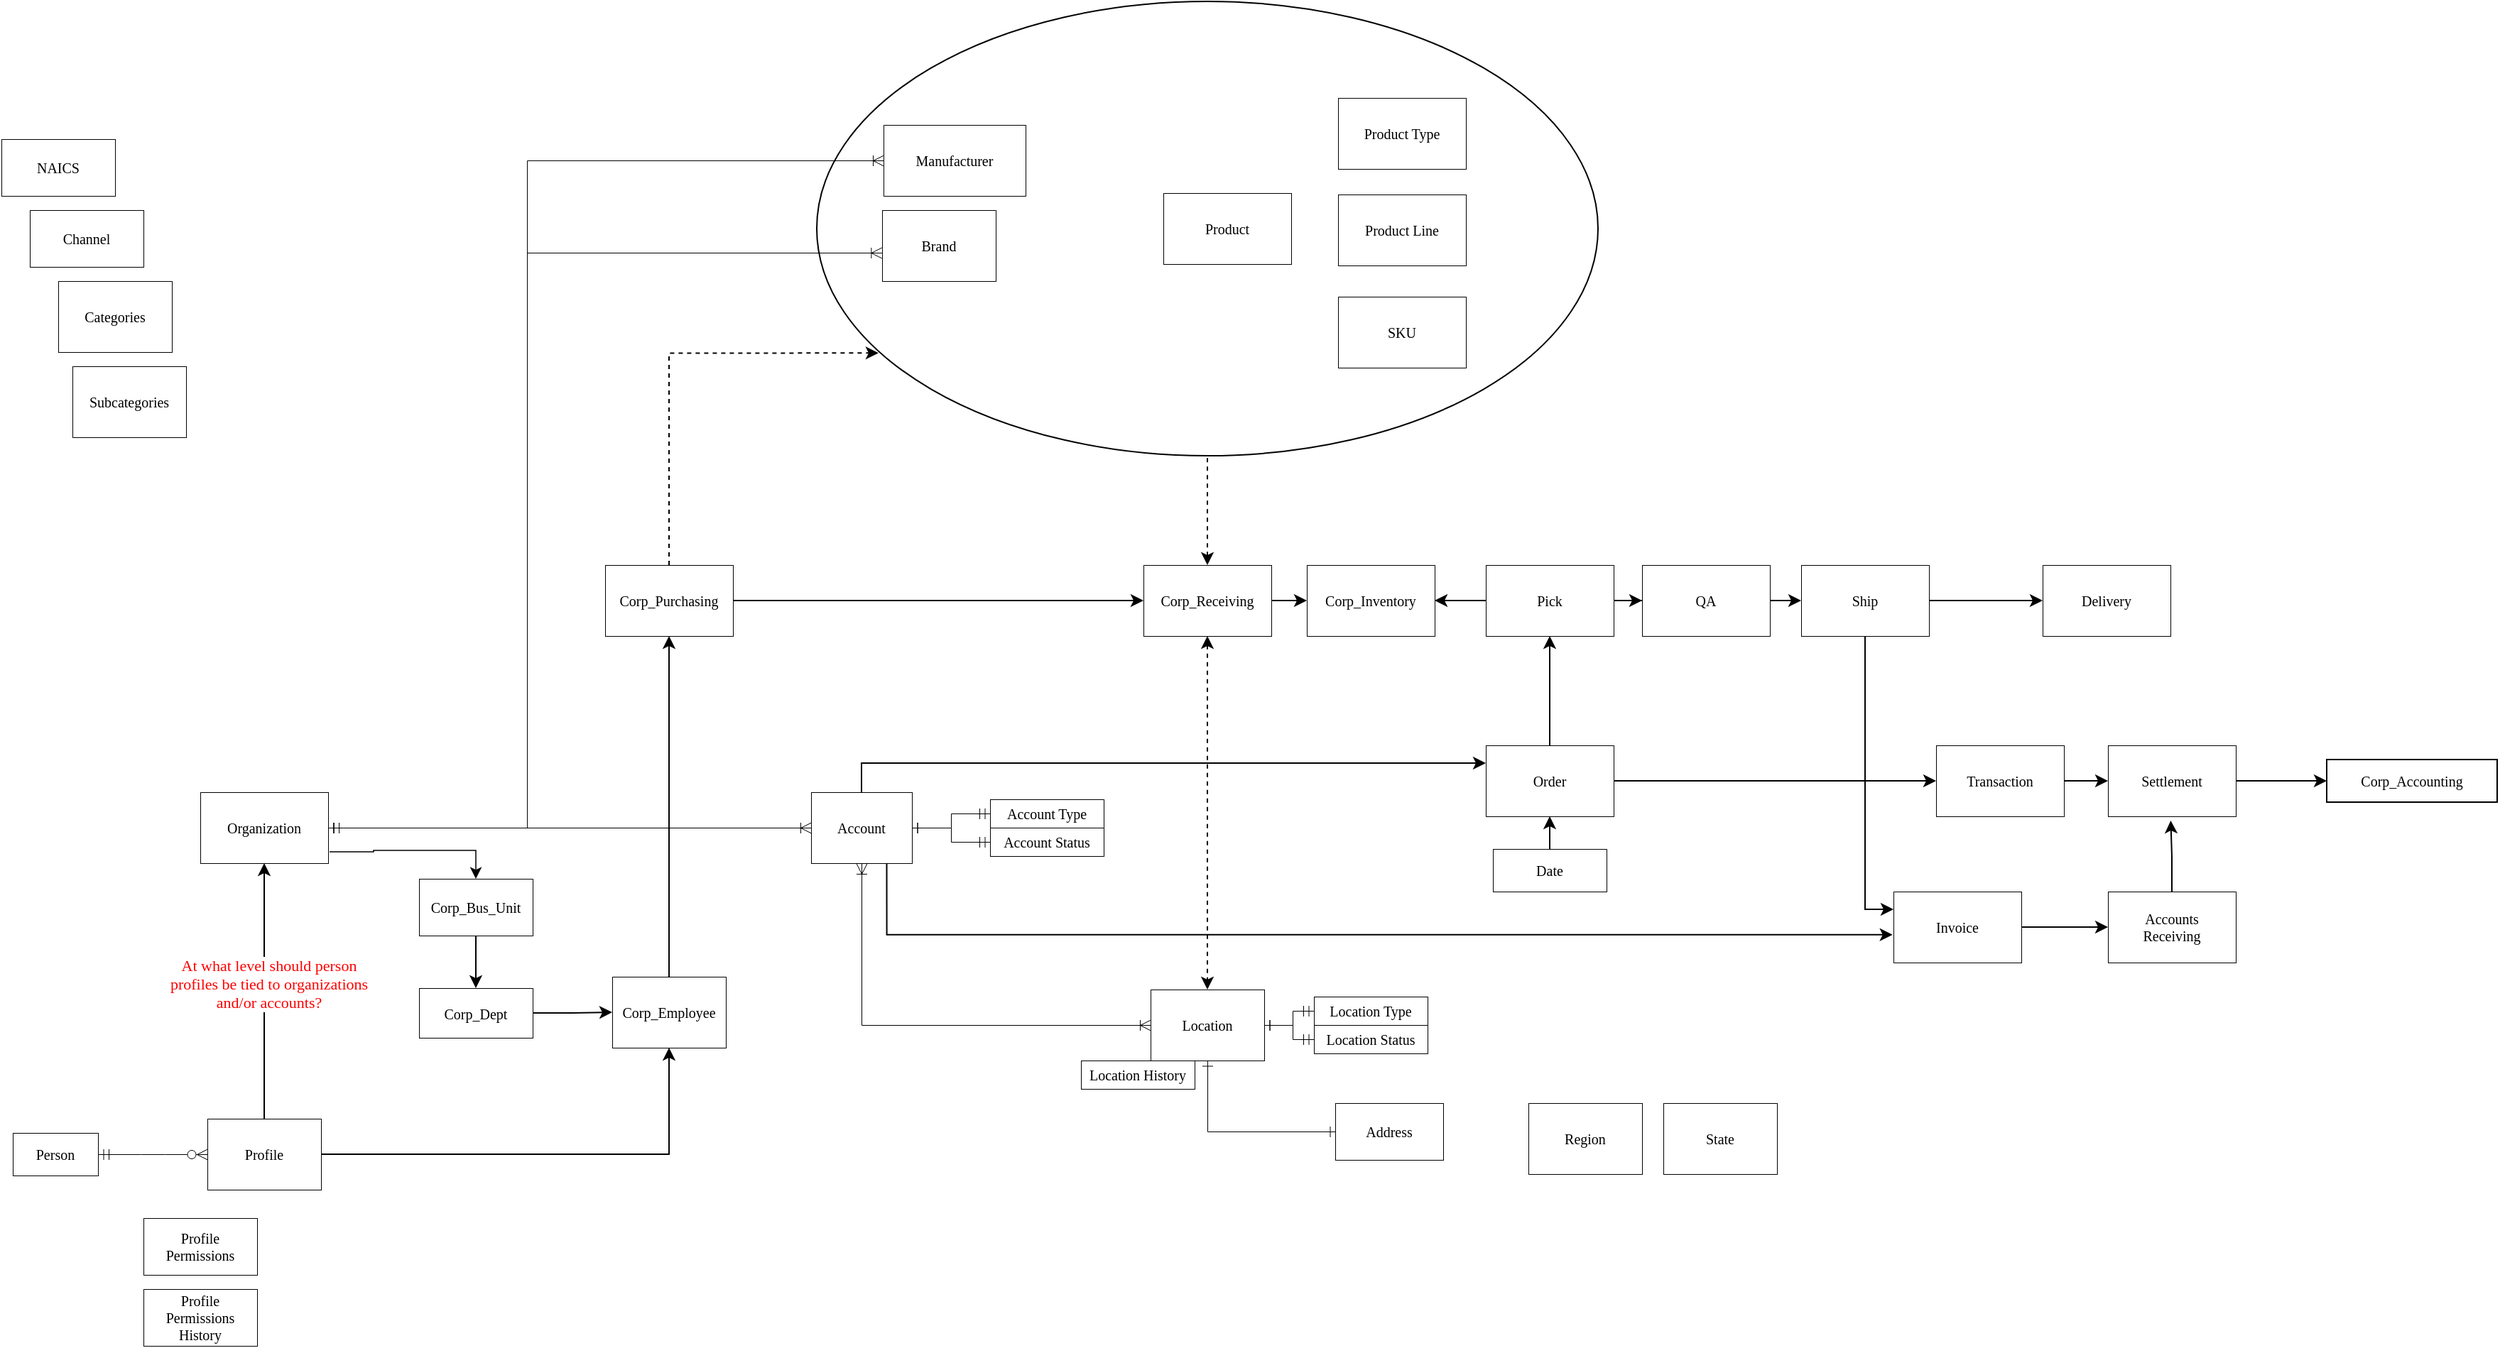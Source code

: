 <mxfile version="24.7.6">
  <diagram name="Conceptual-DM" id="KIrqLjhTBJLKY9A5fa0m">
    <mxGraphModel dx="1419" dy="1954" grid="1" gridSize="10" guides="1" tooltips="1" connect="1" arrows="1" fold="1" page="1" pageScale="1" pageWidth="850" pageHeight="1100" math="0" shadow="0">
      <root>
        <mxCell id="0" />
        <mxCell id="1" parent="0" />
        <mxCell id="O6WFtST-XG4hHvZRbEac-126" value="" style="ellipse;whiteSpace=wrap;html=1;fillColor=none;" vertex="1" parent="1">
          <mxGeometry x="844" y="-777" width="550" height="320" as="geometry" />
        </mxCell>
        <mxCell id="O6WFtST-XG4hHvZRbEac-8" value="Product" style="rounded=0;whiteSpace=wrap;html=1;strokeWidth=0.5;fontStyle=0;fontSize=10;fontFamily=Times New Roman;" vertex="1" parent="1">
          <mxGeometry x="1088" y="-642" width="90" height="50" as="geometry" />
        </mxCell>
        <mxCell id="O6WFtST-XG4hHvZRbEac-46" style="edgeStyle=orthogonalEdgeStyle;rounded=0;orthogonalLoop=1;jettySize=auto;html=1;exitX=1;exitY=0.5;exitDx=0;exitDy=0;entryX=0;entryY=0.5;entryDx=0;entryDy=0;startArrow=ERmandOne;startFill=0;endArrow=ERoneToMany;endFill=0;strokeWidth=0.5;" edge="1" parent="1" source="O6WFtST-XG4hHvZRbEac-9" target="O6WFtST-XG4hHvZRbEac-13">
          <mxGeometry relative="1" as="geometry" />
        </mxCell>
        <mxCell id="O6WFtST-XG4hHvZRbEac-71" style="edgeStyle=orthogonalEdgeStyle;rounded=0;orthogonalLoop=1;jettySize=auto;html=1;exitX=1.011;exitY=0.84;exitDx=0;exitDy=0;entryX=0.5;entryY=0;entryDx=0;entryDy=0;strokeWidth=0.75;exitPerimeter=0;" edge="1" parent="1" source="O6WFtST-XG4hHvZRbEac-9" target="O6WFtST-XG4hHvZRbEac-27">
          <mxGeometry relative="1" as="geometry" />
        </mxCell>
        <mxCell id="O6WFtST-XG4hHvZRbEac-9" value="Organization" style="rounded=0;whiteSpace=wrap;html=1;strokeWidth=0.5;fontStyle=0;fontSize=10;fontFamily=Times New Roman;" vertex="1" parent="1">
          <mxGeometry x="410" y="-220" width="90" height="50" as="geometry" />
        </mxCell>
        <mxCell id="O6WFtST-XG4hHvZRbEac-10" value="Person" style="rounded=0;whiteSpace=wrap;html=1;strokeWidth=0.5;fontStyle=0;fontSize=10;fontFamily=Times New Roman;" vertex="1" parent="1">
          <mxGeometry x="278" y="20" width="60" height="30" as="geometry" />
        </mxCell>
        <mxCell id="O6WFtST-XG4hHvZRbEac-87" style="edgeStyle=orthogonalEdgeStyle;rounded=0;orthogonalLoop=1;jettySize=auto;html=1;entryX=0.5;entryY=1;entryDx=0;entryDy=0;" edge="1" parent="1" source="O6WFtST-XG4hHvZRbEac-12" target="O6WFtST-XG4hHvZRbEac-9">
          <mxGeometry relative="1" as="geometry" />
        </mxCell>
        <mxCell id="O6WFtST-XG4hHvZRbEac-88" value="&lt;font color=&quot;#ff0000&quot; face=&quot;Times New Roman&quot;&gt;At what level should person &lt;br&gt;profiles be tied to organizations&lt;br&gt; and/or accounts?&lt;br&gt;&lt;/font&gt;" style="edgeLabel;html=1;align=center;verticalAlign=middle;resizable=0;points=[];" vertex="1" connectable="0" parent="O6WFtST-XG4hHvZRbEac-87">
          <mxGeometry x="0.058" y="-3" relative="1" as="geometry">
            <mxPoint as="offset" />
          </mxGeometry>
        </mxCell>
        <mxCell id="O6WFtST-XG4hHvZRbEac-92" style="edgeStyle=orthogonalEdgeStyle;rounded=0;orthogonalLoop=1;jettySize=auto;html=1;entryX=0.5;entryY=1;entryDx=0;entryDy=0;" edge="1" parent="1" source="O6WFtST-XG4hHvZRbEac-12" target="O6WFtST-XG4hHvZRbEac-25">
          <mxGeometry relative="1" as="geometry" />
        </mxCell>
        <mxCell id="O6WFtST-XG4hHvZRbEac-12" value="Profile" style="rounded=0;whiteSpace=wrap;html=1;strokeWidth=0.5;fontStyle=0;fontSize=10;fontFamily=Times New Roman;" vertex="1" parent="1">
          <mxGeometry x="415" y="10" width="80" height="50" as="geometry" />
        </mxCell>
        <mxCell id="O6WFtST-XG4hHvZRbEac-49" style="edgeStyle=orthogonalEdgeStyle;rounded=0;orthogonalLoop=1;jettySize=auto;html=1;exitX=1;exitY=0.5;exitDx=0;exitDy=0;startArrow=ERone;startFill=0;strokeWidth=0.5;endArrow=ERmandOne;endFill=0;" edge="1" parent="1" source="O6WFtST-XG4hHvZRbEac-13" target="O6WFtST-XG4hHvZRbEac-41">
          <mxGeometry relative="1" as="geometry" />
        </mxCell>
        <mxCell id="O6WFtST-XG4hHvZRbEac-82" style="edgeStyle=orthogonalEdgeStyle;rounded=0;orthogonalLoop=1;jettySize=auto;html=1;entryX=0;entryY=0.5;entryDx=0;entryDy=0;startArrow=ERoneToMany;startFill=0;endArrow=ERoneToMany;endFill=0;strokeWidth=0.5;exitX=0.5;exitY=1;exitDx=0;exitDy=0;" edge="1" parent="1" source="O6WFtST-XG4hHvZRbEac-13" target="O6WFtST-XG4hHvZRbEac-63">
          <mxGeometry relative="1" as="geometry">
            <mxPoint x="880" y="-90" as="sourcePoint" />
          </mxGeometry>
        </mxCell>
        <mxCell id="O6WFtST-XG4hHvZRbEac-115" style="edgeStyle=orthogonalEdgeStyle;rounded=0;orthogonalLoop=1;jettySize=auto;html=1;exitX=0.5;exitY=0;exitDx=0;exitDy=0;entryX=0;entryY=0.25;entryDx=0;entryDy=0;" edge="1" parent="1" source="O6WFtST-XG4hHvZRbEac-13" target="O6WFtST-XG4hHvZRbEac-36">
          <mxGeometry relative="1" as="geometry" />
        </mxCell>
        <mxCell id="O6WFtST-XG4hHvZRbEac-13" value="Account" style="rounded=0;whiteSpace=wrap;html=1;strokeWidth=0.5;fontStyle=0;fontSize=10;fontFamily=Times New Roman;" vertex="1" parent="1">
          <mxGeometry x="840" y="-220" width="71" height="50" as="geometry" />
        </mxCell>
        <mxCell id="O6WFtST-XG4hHvZRbEac-16" value="Categories" style="rounded=0;whiteSpace=wrap;html=1;strokeWidth=0.5;fontStyle=0;fontSize=10;fontFamily=Times New Roman;" vertex="1" parent="1">
          <mxGeometry x="310" y="-580" width="80" height="50" as="geometry" />
        </mxCell>
        <mxCell id="O6WFtST-XG4hHvZRbEac-17" value="Brand" style="rounded=0;whiteSpace=wrap;html=1;strokeWidth=0.5;fontStyle=0;fontSize=10;fontFamily=Times New Roman;" vertex="1" parent="1">
          <mxGeometry x="890" y="-630" width="80" height="50" as="geometry" />
        </mxCell>
        <mxCell id="O6WFtST-XG4hHvZRbEac-18" value="Manufacturer" style="rounded=0;whiteSpace=wrap;html=1;strokeWidth=0.5;fontStyle=0;fontSize=10;fontFamily=Times New Roman;" vertex="1" parent="1">
          <mxGeometry x="891" y="-690" width="100" height="50" as="geometry" />
        </mxCell>
        <mxCell id="O6WFtST-XG4hHvZRbEac-20" value="" style="edgeStyle=entityRelationEdgeStyle;fontSize=12;html=1;endArrow=ERzeroToMany;startArrow=ERmandOne;rounded=0;strokeWidth=0.5;exitX=1;exitY=0.5;exitDx=0;exitDy=0;entryX=0;entryY=0.5;entryDx=0;entryDy=0;" edge="1" parent="1" source="O6WFtST-XG4hHvZRbEac-10" target="O6WFtST-XG4hHvZRbEac-12">
          <mxGeometry width="100" height="100" relative="1" as="geometry">
            <mxPoint x="350" y="220" as="sourcePoint" />
            <mxPoint x="450" y="120" as="targetPoint" />
          </mxGeometry>
        </mxCell>
        <mxCell id="O6WFtST-XG4hHvZRbEac-21" value="NAICS" style="rounded=0;whiteSpace=wrap;html=1;strokeWidth=0.5;fontStyle=0;fontSize=10;fontFamily=Times New Roman;" vertex="1" parent="1">
          <mxGeometry x="270" y="-680" width="80" height="40" as="geometry" />
        </mxCell>
        <mxCell id="O6WFtST-XG4hHvZRbEac-22" value="Address" style="rounded=0;whiteSpace=wrap;html=1;strokeWidth=0.5;fontStyle=0;fontSize=10;fontFamily=Times New Roman;" vertex="1" parent="1">
          <mxGeometry x="1209" y="-1" width="76" height="40" as="geometry" />
        </mxCell>
        <mxCell id="O6WFtST-XG4hHvZRbEac-23" value="Subcategories" style="rounded=0;whiteSpace=wrap;html=1;strokeWidth=0.5;fontStyle=0;fontSize=10;fontFamily=Times New Roman;" vertex="1" parent="1">
          <mxGeometry x="320" y="-520" width="80" height="50" as="geometry" />
        </mxCell>
        <mxCell id="O6WFtST-XG4hHvZRbEac-24" value="SKU" style="rounded=0;whiteSpace=wrap;html=1;strokeWidth=0.5;fontStyle=0;fontSize=10;fontFamily=Times New Roman;" vertex="1" parent="1">
          <mxGeometry x="1211" y="-569" width="90" height="50" as="geometry" />
        </mxCell>
        <mxCell id="O6WFtST-XG4hHvZRbEac-93" style="edgeStyle=orthogonalEdgeStyle;rounded=0;orthogonalLoop=1;jettySize=auto;html=1;entryX=0.5;entryY=1;entryDx=0;entryDy=0;" edge="1" parent="1" source="O6WFtST-XG4hHvZRbEac-25" target="O6WFtST-XG4hHvZRbEac-30">
          <mxGeometry relative="1" as="geometry" />
        </mxCell>
        <mxCell id="O6WFtST-XG4hHvZRbEac-25" value="Corp_Employee" style="rounded=0;whiteSpace=wrap;html=1;strokeWidth=0.5;fontStyle=0;fontSize=10;fontFamily=Times New Roman;" vertex="1" parent="1">
          <mxGeometry x="700" y="-90" width="80" height="50" as="geometry" />
        </mxCell>
        <mxCell id="O6WFtST-XG4hHvZRbEac-91" style="edgeStyle=orthogonalEdgeStyle;rounded=0;orthogonalLoop=1;jettySize=auto;html=1;exitX=1;exitY=0.5;exitDx=0;exitDy=0;entryX=0;entryY=0.5;entryDx=0;entryDy=0;" edge="1" parent="1" source="O6WFtST-XG4hHvZRbEac-26" target="O6WFtST-XG4hHvZRbEac-25">
          <mxGeometry relative="1" as="geometry" />
        </mxCell>
        <mxCell id="O6WFtST-XG4hHvZRbEac-26" value="Corp_Dept" style="rounded=0;whiteSpace=wrap;html=1;strokeWidth=0.5;fontStyle=0;fontSize=10;fontFamily=Times New Roman;" vertex="1" parent="1">
          <mxGeometry x="564" y="-82" width="80" height="35" as="geometry" />
        </mxCell>
        <mxCell id="O6WFtST-XG4hHvZRbEac-90" style="edgeStyle=orthogonalEdgeStyle;rounded=0;orthogonalLoop=1;jettySize=auto;html=1;exitX=0.5;exitY=1;exitDx=0;exitDy=0;entryX=0.5;entryY=0;entryDx=0;entryDy=0;" edge="1" parent="1" source="O6WFtST-XG4hHvZRbEac-27" target="O6WFtST-XG4hHvZRbEac-26">
          <mxGeometry relative="1" as="geometry" />
        </mxCell>
        <mxCell id="O6WFtST-XG4hHvZRbEac-27" value="Corp_Bus_Unit" style="rounded=0;whiteSpace=wrap;html=1;strokeWidth=0.5;fontStyle=0;fontSize=10;fontFamily=Times New Roman;" vertex="1" parent="1">
          <mxGeometry x="564" y="-159" width="80" height="40" as="geometry" />
        </mxCell>
        <mxCell id="O6WFtST-XG4hHvZRbEac-28" value="Channel" style="rounded=0;whiteSpace=wrap;html=1;strokeWidth=0.5;fontStyle=0;fontSize=10;fontFamily=Times New Roman;" vertex="1" parent="1">
          <mxGeometry x="290" y="-630" width="80" height="40" as="geometry" />
        </mxCell>
        <mxCell id="O6WFtST-XG4hHvZRbEac-29" value="Corp_Inventory" style="rounded=0;whiteSpace=wrap;html=1;strokeWidth=0.5;fontStyle=0;fontSize=10;fontFamily=Times New Roman;" vertex="1" parent="1">
          <mxGeometry x="1189" y="-380" width="90" height="50" as="geometry" />
        </mxCell>
        <mxCell id="O6WFtST-XG4hHvZRbEac-96" style="edgeStyle=orthogonalEdgeStyle;rounded=0;orthogonalLoop=1;jettySize=auto;html=1;exitX=1;exitY=0.5;exitDx=0;exitDy=0;entryX=0;entryY=0.5;entryDx=0;entryDy=0;" edge="1" parent="1" source="O6WFtST-XG4hHvZRbEac-30" target="O6WFtST-XG4hHvZRbEac-94">
          <mxGeometry relative="1" as="geometry" />
        </mxCell>
        <mxCell id="O6WFtST-XG4hHvZRbEac-30" value="Corp_Purchasing" style="rounded=0;whiteSpace=wrap;html=1;strokeWidth=0.5;fontStyle=0;fontSize=10;fontFamily=Times New Roman;" vertex="1" parent="1">
          <mxGeometry x="695" y="-380" width="90" height="50" as="geometry" />
        </mxCell>
        <mxCell id="O6WFtST-XG4hHvZRbEac-103" style="edgeStyle=orthogonalEdgeStyle;rounded=0;orthogonalLoop=1;jettySize=auto;html=1;exitX=1;exitY=0.5;exitDx=0;exitDy=0;entryX=0;entryY=0.5;entryDx=0;entryDy=0;" edge="1" parent="1" source="O6WFtST-XG4hHvZRbEac-31" target="O6WFtST-XG4hHvZRbEac-38">
          <mxGeometry relative="1" as="geometry" />
        </mxCell>
        <mxCell id="O6WFtST-XG4hHvZRbEac-31" value="Transaction" style="rounded=0;whiteSpace=wrap;html=1;strokeWidth=0.5;fontStyle=0;fontSize=10;fontFamily=Times New Roman;" vertex="1" parent="1">
          <mxGeometry x="1632" y="-253" width="90" height="50" as="geometry" />
        </mxCell>
        <mxCell id="O6WFtST-XG4hHvZRbEac-32" value="Region" style="rounded=0;whiteSpace=wrap;html=1;strokeWidth=0.5;fontStyle=0;fontSize=10;fontFamily=Times New Roman;" vertex="1" parent="1">
          <mxGeometry x="1345" y="-1" width="80" height="50" as="geometry" />
        </mxCell>
        <mxCell id="O6WFtST-XG4hHvZRbEac-33" value="State" style="rounded=0;whiteSpace=wrap;html=1;strokeWidth=0.5;fontStyle=0;fontSize=10;fontFamily=Times New Roman;" vertex="1" parent="1">
          <mxGeometry x="1440" y="-1" width="80" height="50" as="geometry" />
        </mxCell>
        <mxCell id="O6WFtST-XG4hHvZRbEac-34" value="Product Type" style="rounded=0;whiteSpace=wrap;html=1;strokeWidth=0.5;fontStyle=0;fontSize=10;fontFamily=Times New Roman;" vertex="1" parent="1">
          <mxGeometry x="1211" y="-709" width="90" height="50" as="geometry" />
        </mxCell>
        <mxCell id="O6WFtST-XG4hHvZRbEac-35" value="Product Line" style="rounded=0;whiteSpace=wrap;html=1;strokeWidth=0.5;fontStyle=0;fontSize=10;fontFamily=Times New Roman;" vertex="1" parent="1">
          <mxGeometry x="1211" y="-641" width="90" height="50" as="geometry" />
        </mxCell>
        <mxCell id="O6WFtST-XG4hHvZRbEac-102" style="edgeStyle=orthogonalEdgeStyle;rounded=0;orthogonalLoop=1;jettySize=auto;html=1;exitX=1;exitY=0.5;exitDx=0;exitDy=0;entryX=0;entryY=0.5;entryDx=0;entryDy=0;" edge="1" parent="1" source="O6WFtST-XG4hHvZRbEac-36" target="O6WFtST-XG4hHvZRbEac-31">
          <mxGeometry relative="1" as="geometry" />
        </mxCell>
        <mxCell id="O6WFtST-XG4hHvZRbEac-106" style="edgeStyle=orthogonalEdgeStyle;rounded=0;orthogonalLoop=1;jettySize=auto;html=1;exitX=0.5;exitY=0;exitDx=0;exitDy=0;entryX=0.5;entryY=1;entryDx=0;entryDy=0;" edge="1" parent="1" source="O6WFtST-XG4hHvZRbEac-36" target="O6WFtST-XG4hHvZRbEac-100">
          <mxGeometry relative="1" as="geometry" />
        </mxCell>
        <mxCell id="O6WFtST-XG4hHvZRbEac-36" value="Order" style="rounded=0;whiteSpace=wrap;html=1;strokeWidth=0.5;fontStyle=0;fontSize=10;fontFamily=Times New Roman;" vertex="1" parent="1">
          <mxGeometry x="1315" y="-253" width="90" height="50" as="geometry" />
        </mxCell>
        <mxCell id="O6WFtST-XG4hHvZRbEac-112" value="" style="edgeStyle=orthogonalEdgeStyle;rounded=0;orthogonalLoop=1;jettySize=auto;html=1;" edge="1" parent="1" source="O6WFtST-XG4hHvZRbEac-37" target="O6WFtST-XG4hHvZRbEac-111">
          <mxGeometry relative="1" as="geometry" />
        </mxCell>
        <mxCell id="O6WFtST-XG4hHvZRbEac-37" value="Invoice" style="rounded=0;whiteSpace=wrap;html=1;strokeWidth=0.5;fontStyle=0;fontSize=10;fontFamily=Times New Roman;" vertex="1" parent="1">
          <mxGeometry x="1602" y="-150" width="90" height="50" as="geometry" />
        </mxCell>
        <mxCell id="O6WFtST-XG4hHvZRbEac-119" style="edgeStyle=orthogonalEdgeStyle;rounded=0;orthogonalLoop=1;jettySize=auto;html=1;exitX=1;exitY=0.5;exitDx=0;exitDy=0;" edge="1" parent="1" source="O6WFtST-XG4hHvZRbEac-38" target="O6WFtST-XG4hHvZRbEac-120">
          <mxGeometry relative="1" as="geometry">
            <mxPoint x="1887" y="-227.6" as="targetPoint" />
          </mxGeometry>
        </mxCell>
        <mxCell id="O6WFtST-XG4hHvZRbEac-38" value="Settlement" style="rounded=0;whiteSpace=wrap;html=1;strokeWidth=0.5;fontStyle=0;fontSize=10;fontFamily=Times New Roman;" vertex="1" parent="1">
          <mxGeometry x="1753" y="-253" width="90" height="50" as="geometry" />
        </mxCell>
        <mxCell id="O6WFtST-XG4hHvZRbEac-41" value="Account Type" style="rounded=0;whiteSpace=wrap;html=1;strokeWidth=0.5;fontStyle=0;fontSize=10;fontFamily=Times New Roman;" vertex="1" parent="1">
          <mxGeometry x="966" y="-215" width="80" height="20" as="geometry" />
        </mxCell>
        <mxCell id="O6WFtST-XG4hHvZRbEac-117" style="edgeStyle=orthogonalEdgeStyle;rounded=0;orthogonalLoop=1;jettySize=auto;html=1;" edge="1" parent="1" source="O6WFtST-XG4hHvZRbEac-42" target="O6WFtST-XG4hHvZRbEac-36">
          <mxGeometry relative="1" as="geometry" />
        </mxCell>
        <mxCell id="O6WFtST-XG4hHvZRbEac-42" value="Date" style="rounded=0;whiteSpace=wrap;html=1;strokeWidth=0.5;fontStyle=0;fontSize=10;fontFamily=Times New Roman;" vertex="1" parent="1">
          <mxGeometry x="1320" y="-180" width="80" height="30" as="geometry" />
        </mxCell>
        <mxCell id="O6WFtST-XG4hHvZRbEac-47" style="edgeStyle=orthogonalEdgeStyle;rounded=0;orthogonalLoop=1;jettySize=auto;html=1;entryX=-0.004;entryY=0.6;entryDx=0;entryDy=0;startArrow=ERmandOne;startFill=0;endArrow=ERoneToMany;endFill=0;strokeWidth=0.5;entryPerimeter=0;exitX=1;exitY=0.5;exitDx=0;exitDy=0;" edge="1" parent="1" source="O6WFtST-XG4hHvZRbEac-9" target="O6WFtST-XG4hHvZRbEac-17">
          <mxGeometry relative="1" as="geometry">
            <mxPoint x="570" y="-220" as="sourcePoint" />
            <mxPoint x="569" y="-25" as="targetPoint" />
            <Array as="points">
              <mxPoint x="640" y="-195" />
              <mxPoint x="640" y="-600" />
            </Array>
          </mxGeometry>
        </mxCell>
        <mxCell id="O6WFtST-XG4hHvZRbEac-48" style="edgeStyle=orthogonalEdgeStyle;rounded=0;orthogonalLoop=1;jettySize=auto;html=1;entryX=0;entryY=0.5;entryDx=0;entryDy=0;startArrow=ERmandOne;startFill=0;endArrow=ERoneToMany;endFill=0;strokeWidth=0.5;exitX=1;exitY=0.5;exitDx=0;exitDy=0;" edge="1" parent="1" source="O6WFtST-XG4hHvZRbEac-9" target="O6WFtST-XG4hHvZRbEac-18">
          <mxGeometry relative="1" as="geometry">
            <mxPoint x="510" y="-185" as="sourcePoint" />
            <mxPoint x="569" y="-80" as="targetPoint" />
            <Array as="points">
              <mxPoint x="640" y="-195" />
              <mxPoint x="640" y="-665" />
            </Array>
          </mxGeometry>
        </mxCell>
        <mxCell id="O6WFtST-XG4hHvZRbEac-50" style="edgeStyle=orthogonalEdgeStyle;rounded=0;orthogonalLoop=1;jettySize=auto;html=1;exitX=1;exitY=0.5;exitDx=0;exitDy=0;startArrow=ERone;startFill=0;strokeWidth=0.5;endArrow=ERmandOne;endFill=0;" edge="1" parent="1" target="O6WFtST-XG4hHvZRbEac-51" source="O6WFtST-XG4hHvZRbEac-13">
          <mxGeometry relative="1" as="geometry">
            <mxPoint x="930" y="-185" as="sourcePoint" />
          </mxGeometry>
        </mxCell>
        <mxCell id="O6WFtST-XG4hHvZRbEac-51" value="Account Status" style="rounded=0;whiteSpace=wrap;html=1;strokeWidth=0.5;fontStyle=0;fontSize=10;fontFamily=Times New Roman;" vertex="1" parent="1">
          <mxGeometry x="966" y="-195" width="80" height="20" as="geometry" />
        </mxCell>
        <mxCell id="O6WFtST-XG4hHvZRbEac-62" style="edgeStyle=orthogonalEdgeStyle;rounded=0;orthogonalLoop=1;jettySize=auto;html=1;exitX=1;exitY=0.5;exitDx=0;exitDy=0;startArrow=ERone;startFill=0;strokeWidth=0.5;endArrow=ERmandOne;endFill=0;" edge="1" parent="1" source="O6WFtST-XG4hHvZRbEac-63" target="O6WFtST-XG4hHvZRbEac-64">
          <mxGeometry relative="1" as="geometry" />
        </mxCell>
        <mxCell id="O6WFtST-XG4hHvZRbEac-83" style="edgeStyle=orthogonalEdgeStyle;rounded=0;orthogonalLoop=1;jettySize=auto;html=1;exitX=0.5;exitY=1;exitDx=0;exitDy=0;entryX=0;entryY=0.5;entryDx=0;entryDy=0;strokeWidth=0.5;startArrow=ERone;startFill=0;endArrow=ERone;endFill=0;" edge="1" parent="1" source="O6WFtST-XG4hHvZRbEac-63" target="O6WFtST-XG4hHvZRbEac-22">
          <mxGeometry relative="1" as="geometry" />
        </mxCell>
        <mxCell id="O6WFtST-XG4hHvZRbEac-63" value="Location" style="rounded=0;whiteSpace=wrap;html=1;strokeWidth=0.5;fontStyle=0;fontSize=10;fontFamily=Times New Roman;" vertex="1" parent="1">
          <mxGeometry x="1079" y="-81" width="80" height="50" as="geometry" />
        </mxCell>
        <mxCell id="O6WFtST-XG4hHvZRbEac-64" value="Location Type" style="rounded=0;whiteSpace=wrap;html=1;strokeWidth=0.5;fontStyle=0;fontSize=10;fontFamily=Times New Roman;" vertex="1" parent="1">
          <mxGeometry x="1194" y="-76" width="80" height="20" as="geometry" />
        </mxCell>
        <mxCell id="O6WFtST-XG4hHvZRbEac-65" style="edgeStyle=orthogonalEdgeStyle;rounded=0;orthogonalLoop=1;jettySize=auto;html=1;exitX=1;exitY=0.5;exitDx=0;exitDy=0;startArrow=ERone;startFill=0;strokeWidth=0.5;endArrow=ERmandOne;endFill=0;" edge="1" parent="1" source="O6WFtST-XG4hHvZRbEac-63" target="O6WFtST-XG4hHvZRbEac-66">
          <mxGeometry relative="1" as="geometry">
            <mxPoint x="1169" y="-46" as="sourcePoint" />
          </mxGeometry>
        </mxCell>
        <mxCell id="O6WFtST-XG4hHvZRbEac-66" value="Location Status" style="rounded=0;whiteSpace=wrap;html=1;strokeWidth=0.5;fontStyle=0;fontSize=10;fontFamily=Times New Roman;" vertex="1" parent="1">
          <mxGeometry x="1194" y="-56" width="80" height="20" as="geometry" />
        </mxCell>
        <mxCell id="O6WFtST-XG4hHvZRbEac-84" value="Location History" style="rounded=0;whiteSpace=wrap;html=1;strokeWidth=0.5;fontStyle=0;fontSize=10;fontFamily=Times New Roman;" vertex="1" parent="1">
          <mxGeometry x="1030" y="-31" width="80" height="20" as="geometry" />
        </mxCell>
        <mxCell id="O6WFtST-XG4hHvZRbEac-89" value="Profile&lt;br&gt;Permissions&lt;br&gt;History" style="rounded=0;whiteSpace=wrap;html=1;strokeWidth=0.5;fontStyle=0;fontSize=10;fontFamily=Times New Roman;" vertex="1" parent="1">
          <mxGeometry x="370" y="130" width="80" height="40" as="geometry" />
        </mxCell>
        <mxCell id="O6WFtST-XG4hHvZRbEac-95" style="edgeStyle=orthogonalEdgeStyle;rounded=0;orthogonalLoop=1;jettySize=auto;html=1;entryX=0;entryY=0.5;entryDx=0;entryDy=0;" edge="1" parent="1" source="O6WFtST-XG4hHvZRbEac-94" target="O6WFtST-XG4hHvZRbEac-29">
          <mxGeometry relative="1" as="geometry" />
        </mxCell>
        <mxCell id="O6WFtST-XG4hHvZRbEac-97" style="edgeStyle=orthogonalEdgeStyle;rounded=0;orthogonalLoop=1;jettySize=auto;html=1;entryX=0.5;entryY=0;entryDx=0;entryDy=0;startArrow=classic;startFill=1;dashed=1;" edge="1" parent="1" source="O6WFtST-XG4hHvZRbEac-94" target="O6WFtST-XG4hHvZRbEac-63">
          <mxGeometry relative="1" as="geometry" />
        </mxCell>
        <mxCell id="O6WFtST-XG4hHvZRbEac-125" style="edgeStyle=orthogonalEdgeStyle;rounded=0;orthogonalLoop=1;jettySize=auto;html=1;startArrow=classic;startFill=1;endArrow=none;endFill=0;dashed=1;entryX=0.5;entryY=1;entryDx=0;entryDy=0;" edge="1" parent="1" source="O6WFtST-XG4hHvZRbEac-94" target="O6WFtST-XG4hHvZRbEac-126">
          <mxGeometry relative="1" as="geometry">
            <mxPoint x="1119" y="-445" as="targetPoint" />
          </mxGeometry>
        </mxCell>
        <mxCell id="O6WFtST-XG4hHvZRbEac-94" value="Corp_Receiving" style="rounded=0;whiteSpace=wrap;html=1;strokeWidth=0.5;fontStyle=0;fontSize=10;fontFamily=Times New Roman;" vertex="1" parent="1">
          <mxGeometry x="1074" y="-380" width="90" height="50" as="geometry" />
        </mxCell>
        <mxCell id="O6WFtST-XG4hHvZRbEac-105" style="edgeStyle=orthogonalEdgeStyle;rounded=0;orthogonalLoop=1;jettySize=auto;html=1;exitX=0;exitY=0.5;exitDx=0;exitDy=0;entryX=1;entryY=0.5;entryDx=0;entryDy=0;" edge="1" parent="1" source="O6WFtST-XG4hHvZRbEac-100" target="O6WFtST-XG4hHvZRbEac-29">
          <mxGeometry relative="1" as="geometry" />
        </mxCell>
        <mxCell id="O6WFtST-XG4hHvZRbEac-128" value="" style="edgeStyle=orthogonalEdgeStyle;rounded=0;orthogonalLoop=1;jettySize=auto;html=1;" edge="1" parent="1" source="O6WFtST-XG4hHvZRbEac-100" target="O6WFtST-XG4hHvZRbEac-127">
          <mxGeometry relative="1" as="geometry" />
        </mxCell>
        <mxCell id="O6WFtST-XG4hHvZRbEac-100" value="Pick" style="rounded=0;whiteSpace=wrap;html=1;strokeWidth=0.5;fontStyle=0;fontSize=10;fontFamily=Times New Roman;" vertex="1" parent="1">
          <mxGeometry x="1315" y="-380" width="90" height="50" as="geometry" />
        </mxCell>
        <mxCell id="O6WFtST-XG4hHvZRbEac-109" style="edgeStyle=orthogonalEdgeStyle;rounded=0;orthogonalLoop=1;jettySize=auto;html=1;exitX=1;exitY=0.5;exitDx=0;exitDy=0;entryX=0;entryY=0.5;entryDx=0;entryDy=0;" edge="1" parent="1" source="O6WFtST-XG4hHvZRbEac-101" target="O6WFtST-XG4hHvZRbEac-108">
          <mxGeometry relative="1" as="geometry" />
        </mxCell>
        <mxCell id="O6WFtST-XG4hHvZRbEac-101" value="Ship" style="rounded=0;whiteSpace=wrap;html=1;strokeWidth=0.5;fontStyle=0;fontSize=10;fontFamily=Times New Roman;" vertex="1" parent="1">
          <mxGeometry x="1537" y="-380" width="90" height="50" as="geometry" />
        </mxCell>
        <mxCell id="O6WFtST-XG4hHvZRbEac-108" value="Delivery" style="rounded=0;whiteSpace=wrap;html=1;strokeWidth=0.5;fontStyle=0;fontSize=10;fontFamily=Times New Roman;" vertex="1" parent="1">
          <mxGeometry x="1707" y="-380" width="90" height="50" as="geometry" />
        </mxCell>
        <mxCell id="O6WFtST-XG4hHvZRbEac-110" style="edgeStyle=orthogonalEdgeStyle;rounded=0;orthogonalLoop=1;jettySize=auto;html=1;exitX=0.5;exitY=1;exitDx=0;exitDy=0;entryX=0;entryY=0.25;entryDx=0;entryDy=0;" edge="1" parent="1" source="O6WFtST-XG4hHvZRbEac-101" target="O6WFtST-XG4hHvZRbEac-37">
          <mxGeometry relative="1" as="geometry">
            <mxPoint x="1577" y="-120" as="targetPoint" />
          </mxGeometry>
        </mxCell>
        <mxCell id="O6WFtST-XG4hHvZRbEac-114" style="edgeStyle=orthogonalEdgeStyle;rounded=0;orthogonalLoop=1;jettySize=auto;html=1;exitX=0.5;exitY=0;exitDx=0;exitDy=0;" edge="1" parent="1" source="O6WFtST-XG4hHvZRbEac-111">
          <mxGeometry relative="1" as="geometry">
            <mxPoint x="1797.2" y="-200" as="targetPoint" />
          </mxGeometry>
        </mxCell>
        <mxCell id="O6WFtST-XG4hHvZRbEac-111" value="Accounts&lt;br&gt;Receiving" style="rounded=0;whiteSpace=wrap;html=1;strokeWidth=0.5;fontStyle=0;fontSize=10;fontFamily=Times New Roman;" vertex="1" parent="1">
          <mxGeometry x="1753" y="-150" width="90" height="50" as="geometry" />
        </mxCell>
        <mxCell id="O6WFtST-XG4hHvZRbEac-113" style="edgeStyle=orthogonalEdgeStyle;rounded=0;orthogonalLoop=1;jettySize=auto;html=1;exitX=0.75;exitY=1;exitDx=0;exitDy=0;entryX=-0.007;entryY=0.608;entryDx=0;entryDy=0;entryPerimeter=0;" edge="1" parent="1" source="O6WFtST-XG4hHvZRbEac-13" target="O6WFtST-XG4hHvZRbEac-37">
          <mxGeometry relative="1" as="geometry" />
        </mxCell>
        <mxCell id="O6WFtST-XG4hHvZRbEac-116" value="Profile&lt;br&gt;Permissions" style="rounded=0;whiteSpace=wrap;html=1;strokeWidth=0.5;fontStyle=0;fontSize=10;fontFamily=Times New Roman;" vertex="1" parent="1">
          <mxGeometry x="370" y="80" width="80" height="40" as="geometry" />
        </mxCell>
        <mxCell id="O6WFtST-XG4hHvZRbEac-120" value="Corp_Accounting" style="rounded=0;whiteSpace=wrap;html=1;fontFamily=Times New Roman;fontSize=10;" vertex="1" parent="1">
          <mxGeometry x="1907" y="-243" width="120" height="30" as="geometry" />
        </mxCell>
        <mxCell id="O6WFtST-XG4hHvZRbEac-124" style="edgeStyle=orthogonalEdgeStyle;rounded=0;orthogonalLoop=1;jettySize=auto;html=1;entryX=0.079;entryY=0.774;entryDx=0;entryDy=0;exitX=0.5;exitY=0;exitDx=0;exitDy=0;dashed=1;entryPerimeter=0;" edge="1" parent="1" source="O6WFtST-XG4hHvZRbEac-30" target="O6WFtST-XG4hHvZRbEac-126">
          <mxGeometry relative="1" as="geometry">
            <mxPoint x="936.5" y="-639.91" as="targetPoint" />
            <Array as="points">
              <mxPoint x="740" y="-529" />
            </Array>
          </mxGeometry>
        </mxCell>
        <mxCell id="O6WFtST-XG4hHvZRbEac-129" value="" style="edgeStyle=orthogonalEdgeStyle;rounded=0;orthogonalLoop=1;jettySize=auto;html=1;" edge="1" parent="1" source="O6WFtST-XG4hHvZRbEac-127" target="O6WFtST-XG4hHvZRbEac-101">
          <mxGeometry relative="1" as="geometry" />
        </mxCell>
        <mxCell id="O6WFtST-XG4hHvZRbEac-127" value="QA" style="rounded=0;whiteSpace=wrap;html=1;strokeWidth=0.5;fontStyle=0;fontSize=10;fontFamily=Times New Roman;" vertex="1" parent="1">
          <mxGeometry x="1425" y="-380" width="90" height="50" as="geometry" />
        </mxCell>
      </root>
    </mxGraphModel>
  </diagram>
</mxfile>

